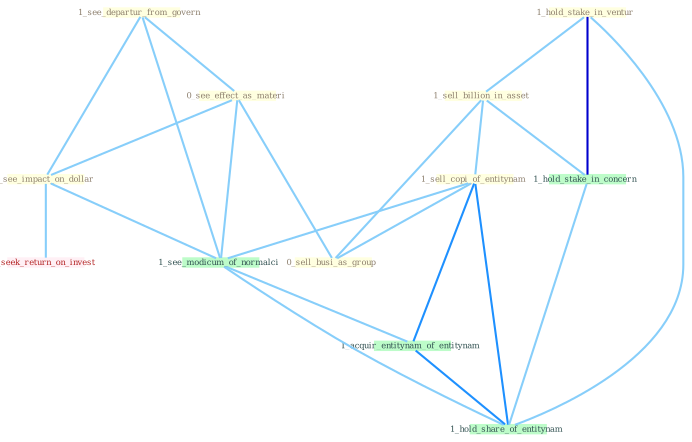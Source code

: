 Graph G{ 
    node
    [shape=polygon,style=filled,width=.5,height=.06,color="#BDFCC9",fixedsize=true,fontsize=4,
    fontcolor="#2f4f4f"];
    {node
    [color="#ffffe0", fontcolor="#8b7d6b"] "1_see_departur_from_govern " "0_see_effect_as_materi " "1_hold_stake_in_ventur " "1_sell_billion_in_asset " "1_sell_copi_of_entitynam " "0_sell_busi_as_group " "1_see_impact_on_dollar "}
{node [color="#fff0f5", fontcolor="#b22222"] "0_seek_return_on_invest "}
edge [color="#B0E2FF"];

	"1_see_departur_from_govern " -- "0_see_effect_as_materi " [w="1", color="#87cefa" ];
	"1_see_departur_from_govern " -- "1_see_impact_on_dollar " [w="1", color="#87cefa" ];
	"1_see_departur_from_govern " -- "1_see_modicum_of_normalci " [w="1", color="#87cefa" ];
	"0_see_effect_as_materi " -- "0_sell_busi_as_group " [w="1", color="#87cefa" ];
	"0_see_effect_as_materi " -- "1_see_impact_on_dollar " [w="1", color="#87cefa" ];
	"0_see_effect_as_materi " -- "1_see_modicum_of_normalci " [w="1", color="#87cefa" ];
	"1_hold_stake_in_ventur " -- "1_sell_billion_in_asset " [w="1", color="#87cefa" ];
	"1_hold_stake_in_ventur " -- "1_hold_stake_in_concern " [w="3", color="#0000cd" , len=0.6];
	"1_hold_stake_in_ventur " -- "1_hold_share_of_entitynam " [w="1", color="#87cefa" ];
	"1_sell_billion_in_asset " -- "1_sell_copi_of_entitynam " [w="1", color="#87cefa" ];
	"1_sell_billion_in_asset " -- "0_sell_busi_as_group " [w="1", color="#87cefa" ];
	"1_sell_billion_in_asset " -- "1_hold_stake_in_concern " [w="1", color="#87cefa" ];
	"1_sell_copi_of_entitynam " -- "0_sell_busi_as_group " [w="1", color="#87cefa" ];
	"1_sell_copi_of_entitynam " -- "1_see_modicum_of_normalci " [w="1", color="#87cefa" ];
	"1_sell_copi_of_entitynam " -- "1_acquir_entitynam_of_entitynam " [w="2", color="#1e90ff" , len=0.8];
	"1_sell_copi_of_entitynam " -- "1_hold_share_of_entitynam " [w="2", color="#1e90ff" , len=0.8];
	"1_see_impact_on_dollar " -- "0_seek_return_on_invest " [w="1", color="#87cefa" ];
	"1_see_impact_on_dollar " -- "1_see_modicum_of_normalci " [w="1", color="#87cefa" ];
	"1_hold_stake_in_concern " -- "1_hold_share_of_entitynam " [w="1", color="#87cefa" ];
	"1_see_modicum_of_normalci " -- "1_acquir_entitynam_of_entitynam " [w="1", color="#87cefa" ];
	"1_see_modicum_of_normalci " -- "1_hold_share_of_entitynam " [w="1", color="#87cefa" ];
	"1_acquir_entitynam_of_entitynam " -- "1_hold_share_of_entitynam " [w="2", color="#1e90ff" , len=0.8];
}